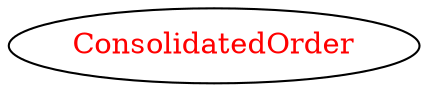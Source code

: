 digraph dependencyGraph {
 concentrate=true;
 ranksep="2.0";
 rankdir="LR"; 
 splines="ortho";
"ConsolidatedOrder" [fontcolor="red"];
}